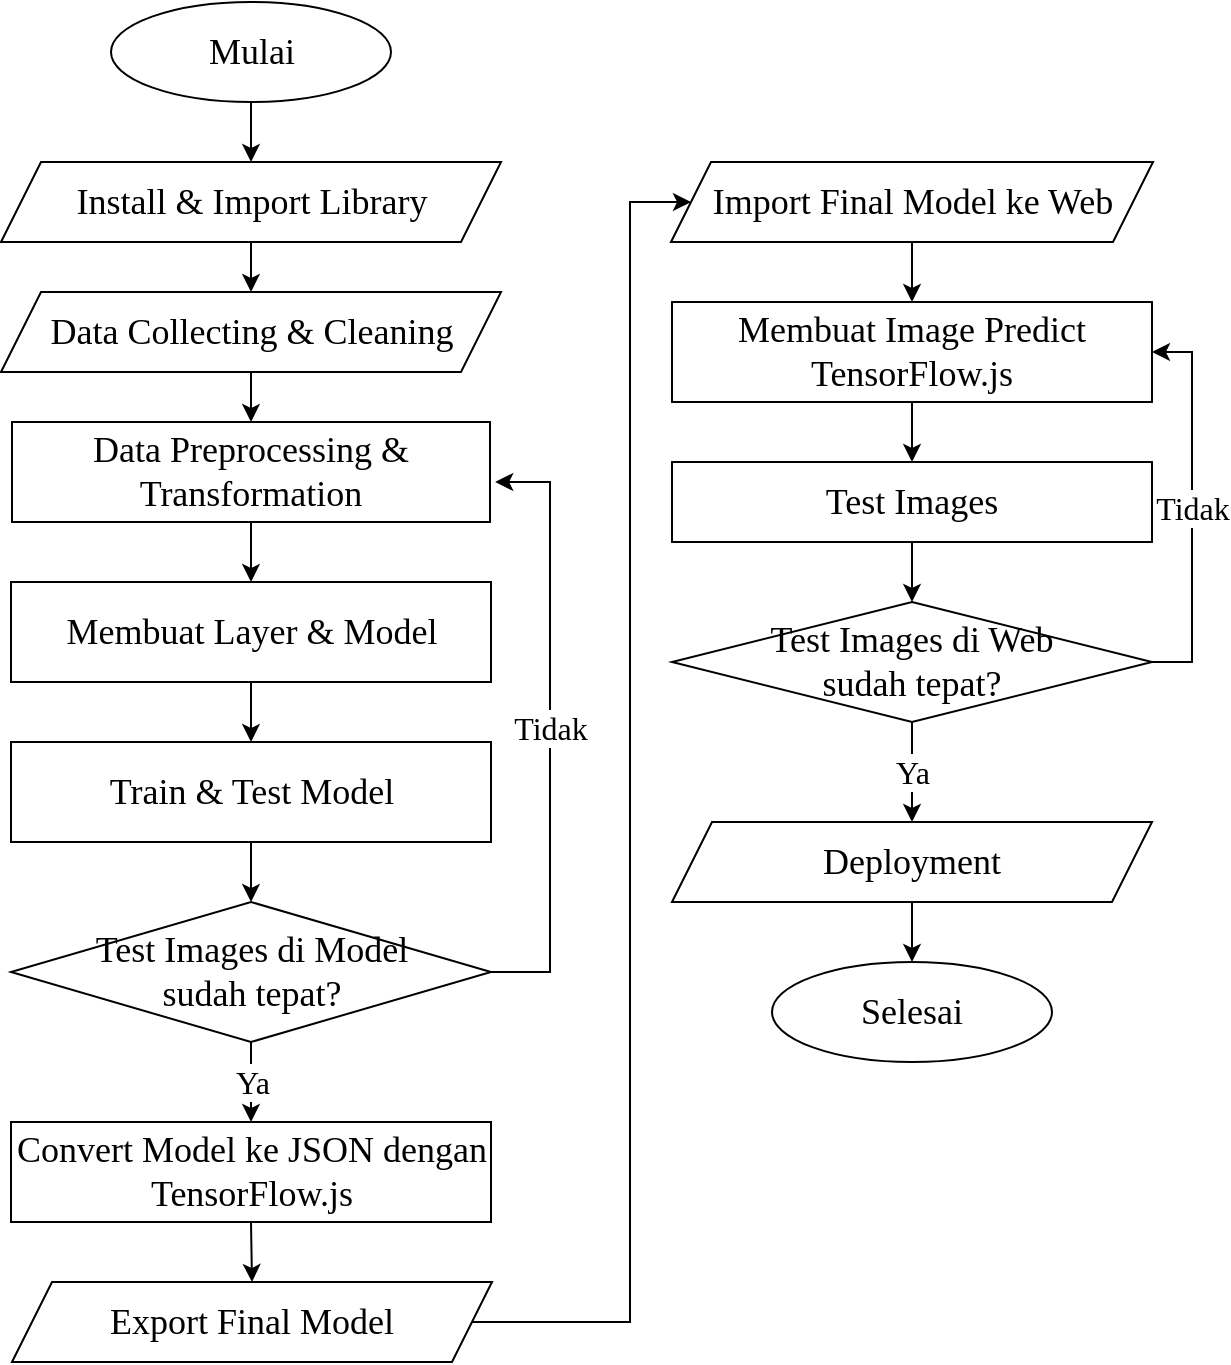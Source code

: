 <mxfile version="20.2.7" type="github">
  <diagram id="zzvXpx5f5zcqOnSdW2SA" name="Page-1">
    <mxGraphModel dx="1203" dy="658" grid="1" gridSize="10" guides="1" tooltips="1" connect="1" arrows="1" fold="1" page="1" pageScale="1" pageWidth="827" pageHeight="1169" math="0" shadow="0">
      <root>
        <mxCell id="0" />
        <mxCell id="1" parent="0" />
        <mxCell id="zVf6gFmjgH7ORG9ChD0n-1" style="edgeStyle=orthogonalEdgeStyle;rounded=0;orthogonalLoop=1;jettySize=auto;html=1;exitX=0.5;exitY=1;exitDx=0;exitDy=0;entryX=0.5;entryY=0;entryDx=0;entryDy=0;" parent="1" source="zVf6gFmjgH7ORG9ChD0n-2" target="zVf6gFmjgH7ORG9ChD0n-5" edge="1">
          <mxGeometry relative="1" as="geometry" />
        </mxCell>
        <mxCell id="zVf6gFmjgH7ORG9ChD0n-2" value="Mulai" style="ellipse;whiteSpace=wrap;html=1;fontSize=18;fontFamily=Times New Roman;" parent="1" vertex="1">
          <mxGeometry x="180.5" y="20" width="140" height="50" as="geometry" />
        </mxCell>
        <mxCell id="zVf6gFmjgH7ORG9ChD0n-3" value="Selesai" style="ellipse;whiteSpace=wrap;html=1;fontSize=18;fontFamily=Times New Roman;" parent="1" vertex="1">
          <mxGeometry x="511" y="500" width="140" height="50" as="geometry" />
        </mxCell>
        <mxCell id="zVf6gFmjgH7ORG9ChD0n-4" style="edgeStyle=orthogonalEdgeStyle;rounded=0;orthogonalLoop=1;jettySize=auto;html=1;exitX=0.5;exitY=1;exitDx=0;exitDy=0;entryX=0.5;entryY=0;entryDx=0;entryDy=0;" parent="1" source="zVf6gFmjgH7ORG9ChD0n-5" target="zVf6gFmjgH7ORG9ChD0n-7" edge="1">
          <mxGeometry relative="1" as="geometry" />
        </mxCell>
        <mxCell id="zVf6gFmjgH7ORG9ChD0n-5" value="Install &amp;amp; Import Library" style="shape=parallelogram;perimeter=parallelogramPerimeter;whiteSpace=wrap;html=1;fixedSize=1;fontSize=18;fontFamily=Times New Roman;" parent="1" vertex="1">
          <mxGeometry x="125.5" y="100" width="250" height="40" as="geometry" />
        </mxCell>
        <mxCell id="zVf6gFmjgH7ORG9ChD0n-6" style="edgeStyle=orthogonalEdgeStyle;rounded=0;orthogonalLoop=1;jettySize=auto;html=1;entryX=0.5;entryY=0;entryDx=0;entryDy=0;" parent="1" source="zVf6gFmjgH7ORG9ChD0n-7" target="zVf6gFmjgH7ORG9ChD0n-9" edge="1">
          <mxGeometry relative="1" as="geometry" />
        </mxCell>
        <mxCell id="zVf6gFmjgH7ORG9ChD0n-7" value="Data Collecting &amp;amp; Cleaning" style="shape=parallelogram;perimeter=parallelogramPerimeter;whiteSpace=wrap;html=1;fixedSize=1;fontSize=18;fontFamily=Times New Roman;" parent="1" vertex="1">
          <mxGeometry x="125.5" y="165" width="250" height="40" as="geometry" />
        </mxCell>
        <mxCell id="0pyJhwgPNNJ6r8bnlZfZ-4" style="edgeStyle=orthogonalEdgeStyle;rounded=0;orthogonalLoop=1;jettySize=auto;html=1;exitX=0.5;exitY=1;exitDx=0;exitDy=0;entryX=0.5;entryY=0;entryDx=0;entryDy=0;" parent="1" source="zVf6gFmjgH7ORG9ChD0n-9" target="0pyJhwgPNNJ6r8bnlZfZ-2" edge="1">
          <mxGeometry relative="1" as="geometry" />
        </mxCell>
        <mxCell id="zVf6gFmjgH7ORG9ChD0n-9" value="Data Preprocessing &amp;amp; Transformation" style="rounded=0;whiteSpace=wrap;html=1;fontSize=18;fontFamily=Times New Roman;" parent="1" vertex="1">
          <mxGeometry x="131" y="230" width="239" height="50" as="geometry" />
        </mxCell>
        <mxCell id="zVf6gFmjgH7ORG9ChD0n-10" style="edgeStyle=orthogonalEdgeStyle;rounded=0;orthogonalLoop=1;jettySize=auto;html=1;exitX=0.5;exitY=1;exitDx=0;exitDy=0;" parent="1" source="zVf6gFmjgH7ORG9ChD0n-11" target="zVf6gFmjgH7ORG9ChD0n-18" edge="1">
          <mxGeometry relative="1" as="geometry" />
        </mxCell>
        <mxCell id="zVf6gFmjgH7ORG9ChD0n-11" value="Train &amp;amp; Test Model" style="rounded=0;whiteSpace=wrap;html=1;fontSize=18;fontFamily=Times New Roman;" parent="1" vertex="1">
          <mxGeometry x="130.5" y="390" width="240" height="50" as="geometry" />
        </mxCell>
        <mxCell id="zVf6gFmjgH7ORG9ChD0n-12" style="edgeStyle=orthogonalEdgeStyle;rounded=0;orthogonalLoop=1;jettySize=auto;html=1;exitX=0.5;exitY=1;exitDx=0;exitDy=0;entryX=0.5;entryY=0;entryDx=0;entryDy=0;" parent="1" source="zVf6gFmjgH7ORG9ChD0n-13" target="zVf6gFmjgH7ORG9ChD0n-15" edge="1">
          <mxGeometry relative="1" as="geometry" />
        </mxCell>
        <mxCell id="zVf6gFmjgH7ORG9ChD0n-13" value="Convert Model ke JSON dengan TensorFlow.js" style="rounded=0;whiteSpace=wrap;html=1;fontSize=18;fontFamily=Times New Roman;" parent="1" vertex="1">
          <mxGeometry x="130.5" y="580" width="240" height="50" as="geometry" />
        </mxCell>
        <mxCell id="zVf6gFmjgH7ORG9ChD0n-14" style="edgeStyle=orthogonalEdgeStyle;rounded=0;orthogonalLoop=1;jettySize=auto;html=1;exitX=1;exitY=0.5;exitDx=0;exitDy=0;entryX=0;entryY=0.5;entryDx=0;entryDy=0;" parent="1" source="zVf6gFmjgH7ORG9ChD0n-15" target="zVf6gFmjgH7ORG9ChD0n-20" edge="1">
          <mxGeometry relative="1" as="geometry">
            <Array as="points">
              <mxPoint x="440" y="680" />
              <mxPoint x="440" y="120" />
            </Array>
          </mxGeometry>
        </mxCell>
        <mxCell id="zVf6gFmjgH7ORG9ChD0n-15" value="Export Final Model" style="shape=parallelogram;perimeter=parallelogramPerimeter;whiteSpace=wrap;html=1;fixedSize=1;fontSize=18;fontFamily=Times New Roman;" parent="1" vertex="1">
          <mxGeometry x="131" y="660" width="240" height="40" as="geometry" />
        </mxCell>
        <mxCell id="zVf6gFmjgH7ORG9ChD0n-16" value="Tidak" style="edgeStyle=orthogonalEdgeStyle;rounded=0;orthogonalLoop=1;jettySize=auto;html=1;exitX=1;exitY=0.5;exitDx=0;exitDy=0;fontSize=16;fontFamily=Times New Roman;entryX=1.011;entryY=0.619;entryDx=0;entryDy=0;entryPerimeter=0;" parent="1" source="zVf6gFmjgH7ORG9ChD0n-18" target="zVf6gFmjgH7ORG9ChD0n-9" edge="1">
          <mxGeometry relative="1" as="geometry">
            <Array as="points">
              <mxPoint x="400" y="505" />
              <mxPoint x="400" y="260" />
            </Array>
            <mxPoint x="400" y="260" as="targetPoint" />
          </mxGeometry>
        </mxCell>
        <mxCell id="zVf6gFmjgH7ORG9ChD0n-17" value="Ya" style="edgeStyle=orthogonalEdgeStyle;rounded=0;orthogonalLoop=1;jettySize=auto;html=1;exitX=0.5;exitY=1;exitDx=0;exitDy=0;entryX=0.5;entryY=0;entryDx=0;entryDy=0;fontSize=16;fontFamily=Times New Roman;" parent="1" source="zVf6gFmjgH7ORG9ChD0n-18" target="zVf6gFmjgH7ORG9ChD0n-13" edge="1">
          <mxGeometry relative="1" as="geometry" />
        </mxCell>
        <mxCell id="zVf6gFmjgH7ORG9ChD0n-18" value="Test Images di Model &lt;br&gt;sudah tepat?" style="rhombus;whiteSpace=wrap;html=1;fontSize=18;fontFamily=Times New Roman;" parent="1" vertex="1">
          <mxGeometry x="130.5" y="470" width="240" height="70" as="geometry" />
        </mxCell>
        <mxCell id="zVf6gFmjgH7ORG9ChD0n-19" style="edgeStyle=orthogonalEdgeStyle;rounded=0;orthogonalLoop=1;jettySize=auto;html=1;exitX=0.5;exitY=1;exitDx=0;exitDy=0;entryX=0.5;entryY=0;entryDx=0;entryDy=0;" parent="1" source="zVf6gFmjgH7ORG9ChD0n-20" target="zVf6gFmjgH7ORG9ChD0n-22" edge="1">
          <mxGeometry relative="1" as="geometry" />
        </mxCell>
        <mxCell id="zVf6gFmjgH7ORG9ChD0n-20" value="Import Final Model ke Web" style="shape=parallelogram;perimeter=parallelogramPerimeter;whiteSpace=wrap;html=1;fixedSize=1;fontSize=18;fontFamily=Times New Roman;" parent="1" vertex="1">
          <mxGeometry x="460.5" y="100" width="241" height="40" as="geometry" />
        </mxCell>
        <mxCell id="TPPCxK7pSFRSbdrtXN06-1" style="edgeStyle=orthogonalEdgeStyle;rounded=0;orthogonalLoop=1;jettySize=auto;html=1;exitX=0.5;exitY=1;exitDx=0;exitDy=0;entryX=0.5;entryY=0;entryDx=0;entryDy=0;fontFamily=Times New Roman;fontSize=16;" edge="1" parent="1" source="zVf6gFmjgH7ORG9ChD0n-22" target="zVf6gFmjgH7ORG9ChD0n-26">
          <mxGeometry relative="1" as="geometry" />
        </mxCell>
        <mxCell id="zVf6gFmjgH7ORG9ChD0n-22" value="Membuat Image Predict TensorFlow.js" style="rounded=0;whiteSpace=wrap;html=1;fontSize=18;fontFamily=Times New Roman;" parent="1" vertex="1">
          <mxGeometry x="461" y="170" width="240" height="50" as="geometry" />
        </mxCell>
        <mxCell id="zVf6gFmjgH7ORG9ChD0n-31" style="edgeStyle=orthogonalEdgeStyle;rounded=0;orthogonalLoop=1;jettySize=auto;html=1;exitX=0.5;exitY=1;exitDx=0;exitDy=0;" parent="1" source="zVf6gFmjgH7ORG9ChD0n-24" target="zVf6gFmjgH7ORG9ChD0n-3" edge="1">
          <mxGeometry relative="1" as="geometry" />
        </mxCell>
        <mxCell id="zVf6gFmjgH7ORG9ChD0n-24" value="Deployment" style="shape=parallelogram;perimeter=parallelogramPerimeter;whiteSpace=wrap;html=1;fixedSize=1;fontSize=18;fontFamily=Times New Roman;" parent="1" vertex="1">
          <mxGeometry x="461" y="430" width="240" height="40" as="geometry" />
        </mxCell>
        <mxCell id="zVf6gFmjgH7ORG9ChD0n-25" style="edgeStyle=orthogonalEdgeStyle;rounded=0;orthogonalLoop=1;jettySize=auto;html=1;exitX=0.5;exitY=1;exitDx=0;exitDy=0;entryX=0.5;entryY=0;entryDx=0;entryDy=0;" parent="1" source="zVf6gFmjgH7ORG9ChD0n-26" target="zVf6gFmjgH7ORG9ChD0n-29" edge="1">
          <mxGeometry relative="1" as="geometry" />
        </mxCell>
        <mxCell id="zVf6gFmjgH7ORG9ChD0n-26" value="Test Images" style="rounded=0;whiteSpace=wrap;html=1;fontSize=18;fontFamily=Times New Roman;" parent="1" vertex="1">
          <mxGeometry x="461" y="250" width="240" height="40" as="geometry" />
        </mxCell>
        <mxCell id="zVf6gFmjgH7ORG9ChD0n-27" value="Ya" style="edgeStyle=orthogonalEdgeStyle;rounded=0;orthogonalLoop=1;jettySize=auto;html=1;exitX=0.5;exitY=1;exitDx=0;exitDy=0;fontSize=16;fontFamily=Times New Roman;" parent="1" source="zVf6gFmjgH7ORG9ChD0n-29" target="zVf6gFmjgH7ORG9ChD0n-24" edge="1">
          <mxGeometry relative="1" as="geometry" />
        </mxCell>
        <mxCell id="zVf6gFmjgH7ORG9ChD0n-28" value="Tidak" style="edgeStyle=orthogonalEdgeStyle;rounded=0;orthogonalLoop=1;jettySize=auto;html=1;exitX=1;exitY=0.5;exitDx=0;exitDy=0;entryX=1;entryY=0.5;entryDx=0;entryDy=0;fontSize=16;fontFamily=Times New Roman;" parent="1" source="zVf6gFmjgH7ORG9ChD0n-29" target="zVf6gFmjgH7ORG9ChD0n-22" edge="1">
          <mxGeometry relative="1" as="geometry" />
        </mxCell>
        <mxCell id="zVf6gFmjgH7ORG9ChD0n-29" value="Test Images di Web &lt;br&gt;sudah tepat?" style="rhombus;whiteSpace=wrap;html=1;fontSize=18;fontFamily=Times New Roman;" parent="1" vertex="1">
          <mxGeometry x="461" y="320" width="240" height="60" as="geometry" />
        </mxCell>
        <mxCell id="0pyJhwgPNNJ6r8bnlZfZ-5" style="edgeStyle=orthogonalEdgeStyle;rounded=0;orthogonalLoop=1;jettySize=auto;html=1;exitX=0.5;exitY=1;exitDx=0;exitDy=0;entryX=0.5;entryY=0;entryDx=0;entryDy=0;" parent="1" source="0pyJhwgPNNJ6r8bnlZfZ-2" target="zVf6gFmjgH7ORG9ChD0n-11" edge="1">
          <mxGeometry relative="1" as="geometry" />
        </mxCell>
        <mxCell id="0pyJhwgPNNJ6r8bnlZfZ-2" value="Membuat Layer &amp;amp; Model" style="rounded=0;whiteSpace=wrap;html=1;fontSize=18;fontFamily=Times New Roman;" parent="1" vertex="1">
          <mxGeometry x="130.5" y="310" width="240" height="50" as="geometry" />
        </mxCell>
      </root>
    </mxGraphModel>
  </diagram>
</mxfile>
